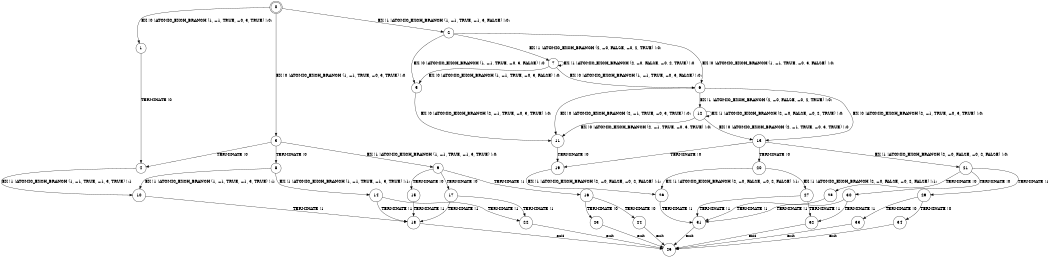 digraph BCG {
size = "7, 10.5";
center = TRUE;
node [shape = circle];
0 [peripheries = 2];
0 -> 1 [label = "EX !0 !ATOMIC_EXCH_BRANCH (1, +1, TRUE, +0, 3, TRUE) !:0:"];
0 -> 2 [label = "EX !1 !ATOMIC_EXCH_BRANCH (1, +1, TRUE, +1, 3, FALSE) !:0:"];
0 -> 3 [label = "EX !0 !ATOMIC_EXCH_BRANCH (1, +1, TRUE, +0, 3, TRUE) !:0:"];
1 -> 4 [label = "TERMINATE !0"];
2 -> 5 [label = "EX !0 !ATOMIC_EXCH_BRANCH (1, +1, TRUE, +0, 3, FALSE) !:0:"];
2 -> 6 [label = "EX !0 !ATOMIC_EXCH_BRANCH (1, +1, TRUE, +0, 3, FALSE) !:0:"];
2 -> 7 [label = "EX !1 !ATOMIC_EXCH_BRANCH (2, +0, FALSE, +0, 2, TRUE) !:0:"];
3 -> 4 [label = "TERMINATE !0"];
3 -> 8 [label = "TERMINATE !0"];
3 -> 9 [label = "EX !1 !ATOMIC_EXCH_BRANCH (1, +1, TRUE, +1, 3, TRUE) !:0:"];
4 -> 10 [label = "EX !1 !ATOMIC_EXCH_BRANCH (1, +1, TRUE, +1, 3, TRUE) !:1:"];
5 -> 11 [label = "EX !0 !ATOMIC_EXCH_BRANCH (2, +1, TRUE, +0, 3, TRUE) !:0:"];
6 -> 11 [label = "EX !0 !ATOMIC_EXCH_BRANCH (2, +1, TRUE, +0, 3, TRUE) !:0:"];
6 -> 12 [label = "EX !1 !ATOMIC_EXCH_BRANCH (2, +0, FALSE, +0, 2, TRUE) !:0:"];
6 -> 13 [label = "EX !0 !ATOMIC_EXCH_BRANCH (2, +1, TRUE, +0, 3, TRUE) !:0:"];
7 -> 5 [label = "EX !0 !ATOMIC_EXCH_BRANCH (1, +1, TRUE, +0, 3, FALSE) !:0:"];
7 -> 6 [label = "EX !0 !ATOMIC_EXCH_BRANCH (1, +1, TRUE, +0, 3, FALSE) !:0:"];
7 -> 7 [label = "EX !1 !ATOMIC_EXCH_BRANCH (2, +0, FALSE, +0, 2, TRUE) !:0:"];
8 -> 10 [label = "EX !1 !ATOMIC_EXCH_BRANCH (1, +1, TRUE, +1, 3, TRUE) !:1:"];
8 -> 14 [label = "EX !1 !ATOMIC_EXCH_BRANCH (1, +1, TRUE, +1, 3, TRUE) !:1:"];
9 -> 15 [label = "TERMINATE !0"];
9 -> 16 [label = "TERMINATE !1"];
9 -> 17 [label = "TERMINATE !0"];
10 -> 18 [label = "TERMINATE !1"];
11 -> 19 [label = "TERMINATE !0"];
12 -> 11 [label = "EX !0 !ATOMIC_EXCH_BRANCH (2, +1, TRUE, +0, 3, TRUE) !:0:"];
12 -> 12 [label = "EX !1 !ATOMIC_EXCH_BRANCH (2, +0, FALSE, +0, 2, TRUE) !:0:"];
12 -> 13 [label = "EX !0 !ATOMIC_EXCH_BRANCH (2, +1, TRUE, +0, 3, TRUE) !:0:"];
13 -> 19 [label = "TERMINATE !0"];
13 -> 20 [label = "TERMINATE !0"];
13 -> 21 [label = "EX !1 !ATOMIC_EXCH_BRANCH (2, +0, FALSE, +0, 2, FALSE) !:0:"];
14 -> 18 [label = "TERMINATE !1"];
14 -> 22 [label = "TERMINATE !1"];
15 -> 18 [label = "TERMINATE !1"];
16 -> 23 [label = "TERMINATE !0"];
16 -> 24 [label = "TERMINATE !0"];
17 -> 18 [label = "TERMINATE !1"];
17 -> 22 [label = "TERMINATE !1"];
18 -> 25 [label = "exit"];
19 -> 26 [label = "EX !1 !ATOMIC_EXCH_BRANCH (2, +0, FALSE, +0, 2, FALSE) !:1:"];
20 -> 26 [label = "EX !1 !ATOMIC_EXCH_BRANCH (2, +0, FALSE, +0, 2, FALSE) !:1:"];
20 -> 27 [label = "EX !1 !ATOMIC_EXCH_BRANCH (2, +0, FALSE, +0, 2, FALSE) !:1:"];
21 -> 28 [label = "TERMINATE !0"];
21 -> 29 [label = "TERMINATE !1"];
21 -> 30 [label = "TERMINATE !0"];
22 -> 25 [label = "exit"];
23 -> 25 [label = "exit"];
24 -> 25 [label = "exit"];
26 -> 31 [label = "TERMINATE !1"];
27 -> 31 [label = "TERMINATE !1"];
27 -> 32 [label = "TERMINATE !1"];
28 -> 31 [label = "TERMINATE !1"];
29 -> 33 [label = "TERMINATE !0"];
29 -> 34 [label = "TERMINATE !0"];
30 -> 31 [label = "TERMINATE !1"];
30 -> 32 [label = "TERMINATE !1"];
31 -> 25 [label = "exit"];
32 -> 25 [label = "exit"];
33 -> 25 [label = "exit"];
34 -> 25 [label = "exit"];
}
